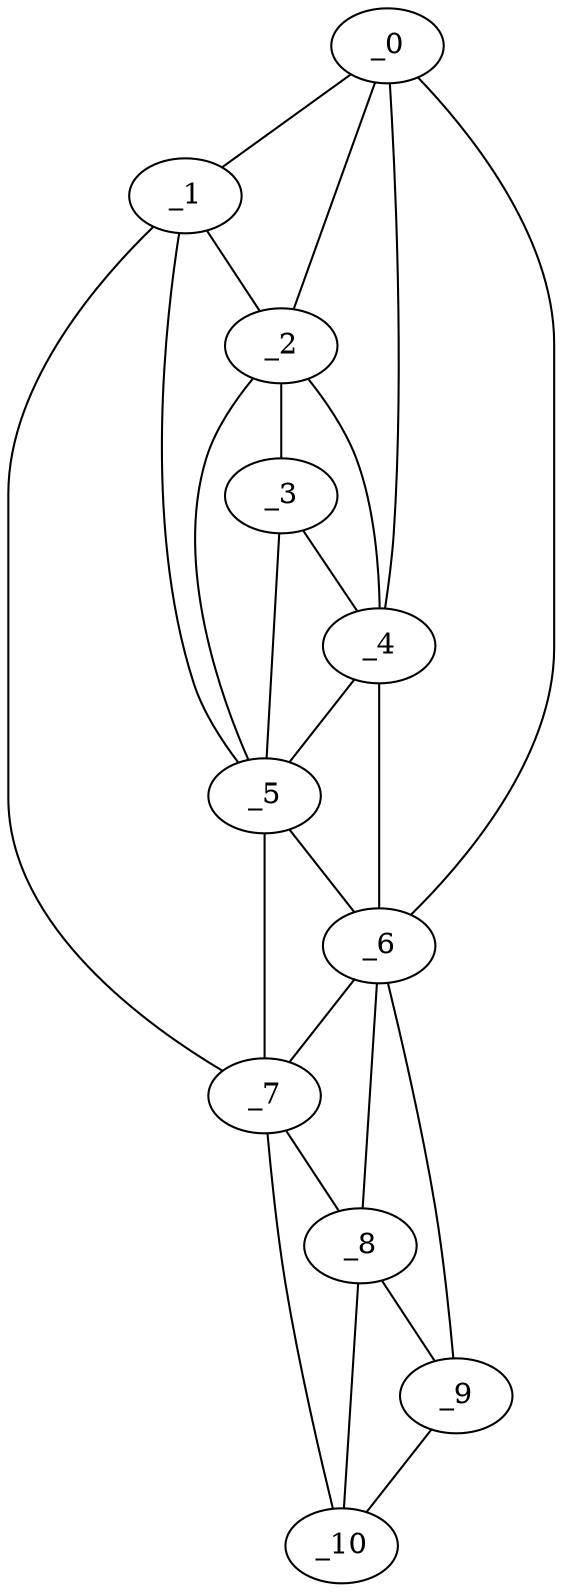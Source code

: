 graph "obj44__165.gxl" {
	_0	 [x=1,
		y=58];
	_1	 [x=4,
		y=66];
	_0 -- _1	 [valence=1];
	_2	 [x=16,
		y=64];
	_0 -- _2	 [valence=2];
	_4	 [x=54,
		y=55];
	_0 -- _4	 [valence=1];
	_6	 [x=113,
		y=51];
	_0 -- _6	 [valence=1];
	_1 -- _2	 [valence=2];
	_5	 [x=57,
		y=63];
	_1 -- _5	 [valence=2];
	_7	 [x=116,
		y=60];
	_1 -- _7	 [valence=1];
	_3	 [x=51,
		y=58];
	_2 -- _3	 [valence=1];
	_2 -- _4	 [valence=2];
	_2 -- _5	 [valence=2];
	_3 -- _4	 [valence=2];
	_3 -- _5	 [valence=2];
	_4 -- _5	 [valence=2];
	_4 -- _6	 [valence=2];
	_5 -- _6	 [valence=2];
	_5 -- _7	 [valence=2];
	_6 -- _7	 [valence=2];
	_8	 [x=120,
		y=59];
	_6 -- _8	 [valence=2];
	_9	 [x=122,
		y=51];
	_6 -- _9	 [valence=1];
	_7 -- _8	 [valence=2];
	_10	 [x=127,
		y=58];
	_7 -- _10	 [valence=1];
	_8 -- _9	 [valence=2];
	_8 -- _10	 [valence=2];
	_9 -- _10	 [valence=1];
}
